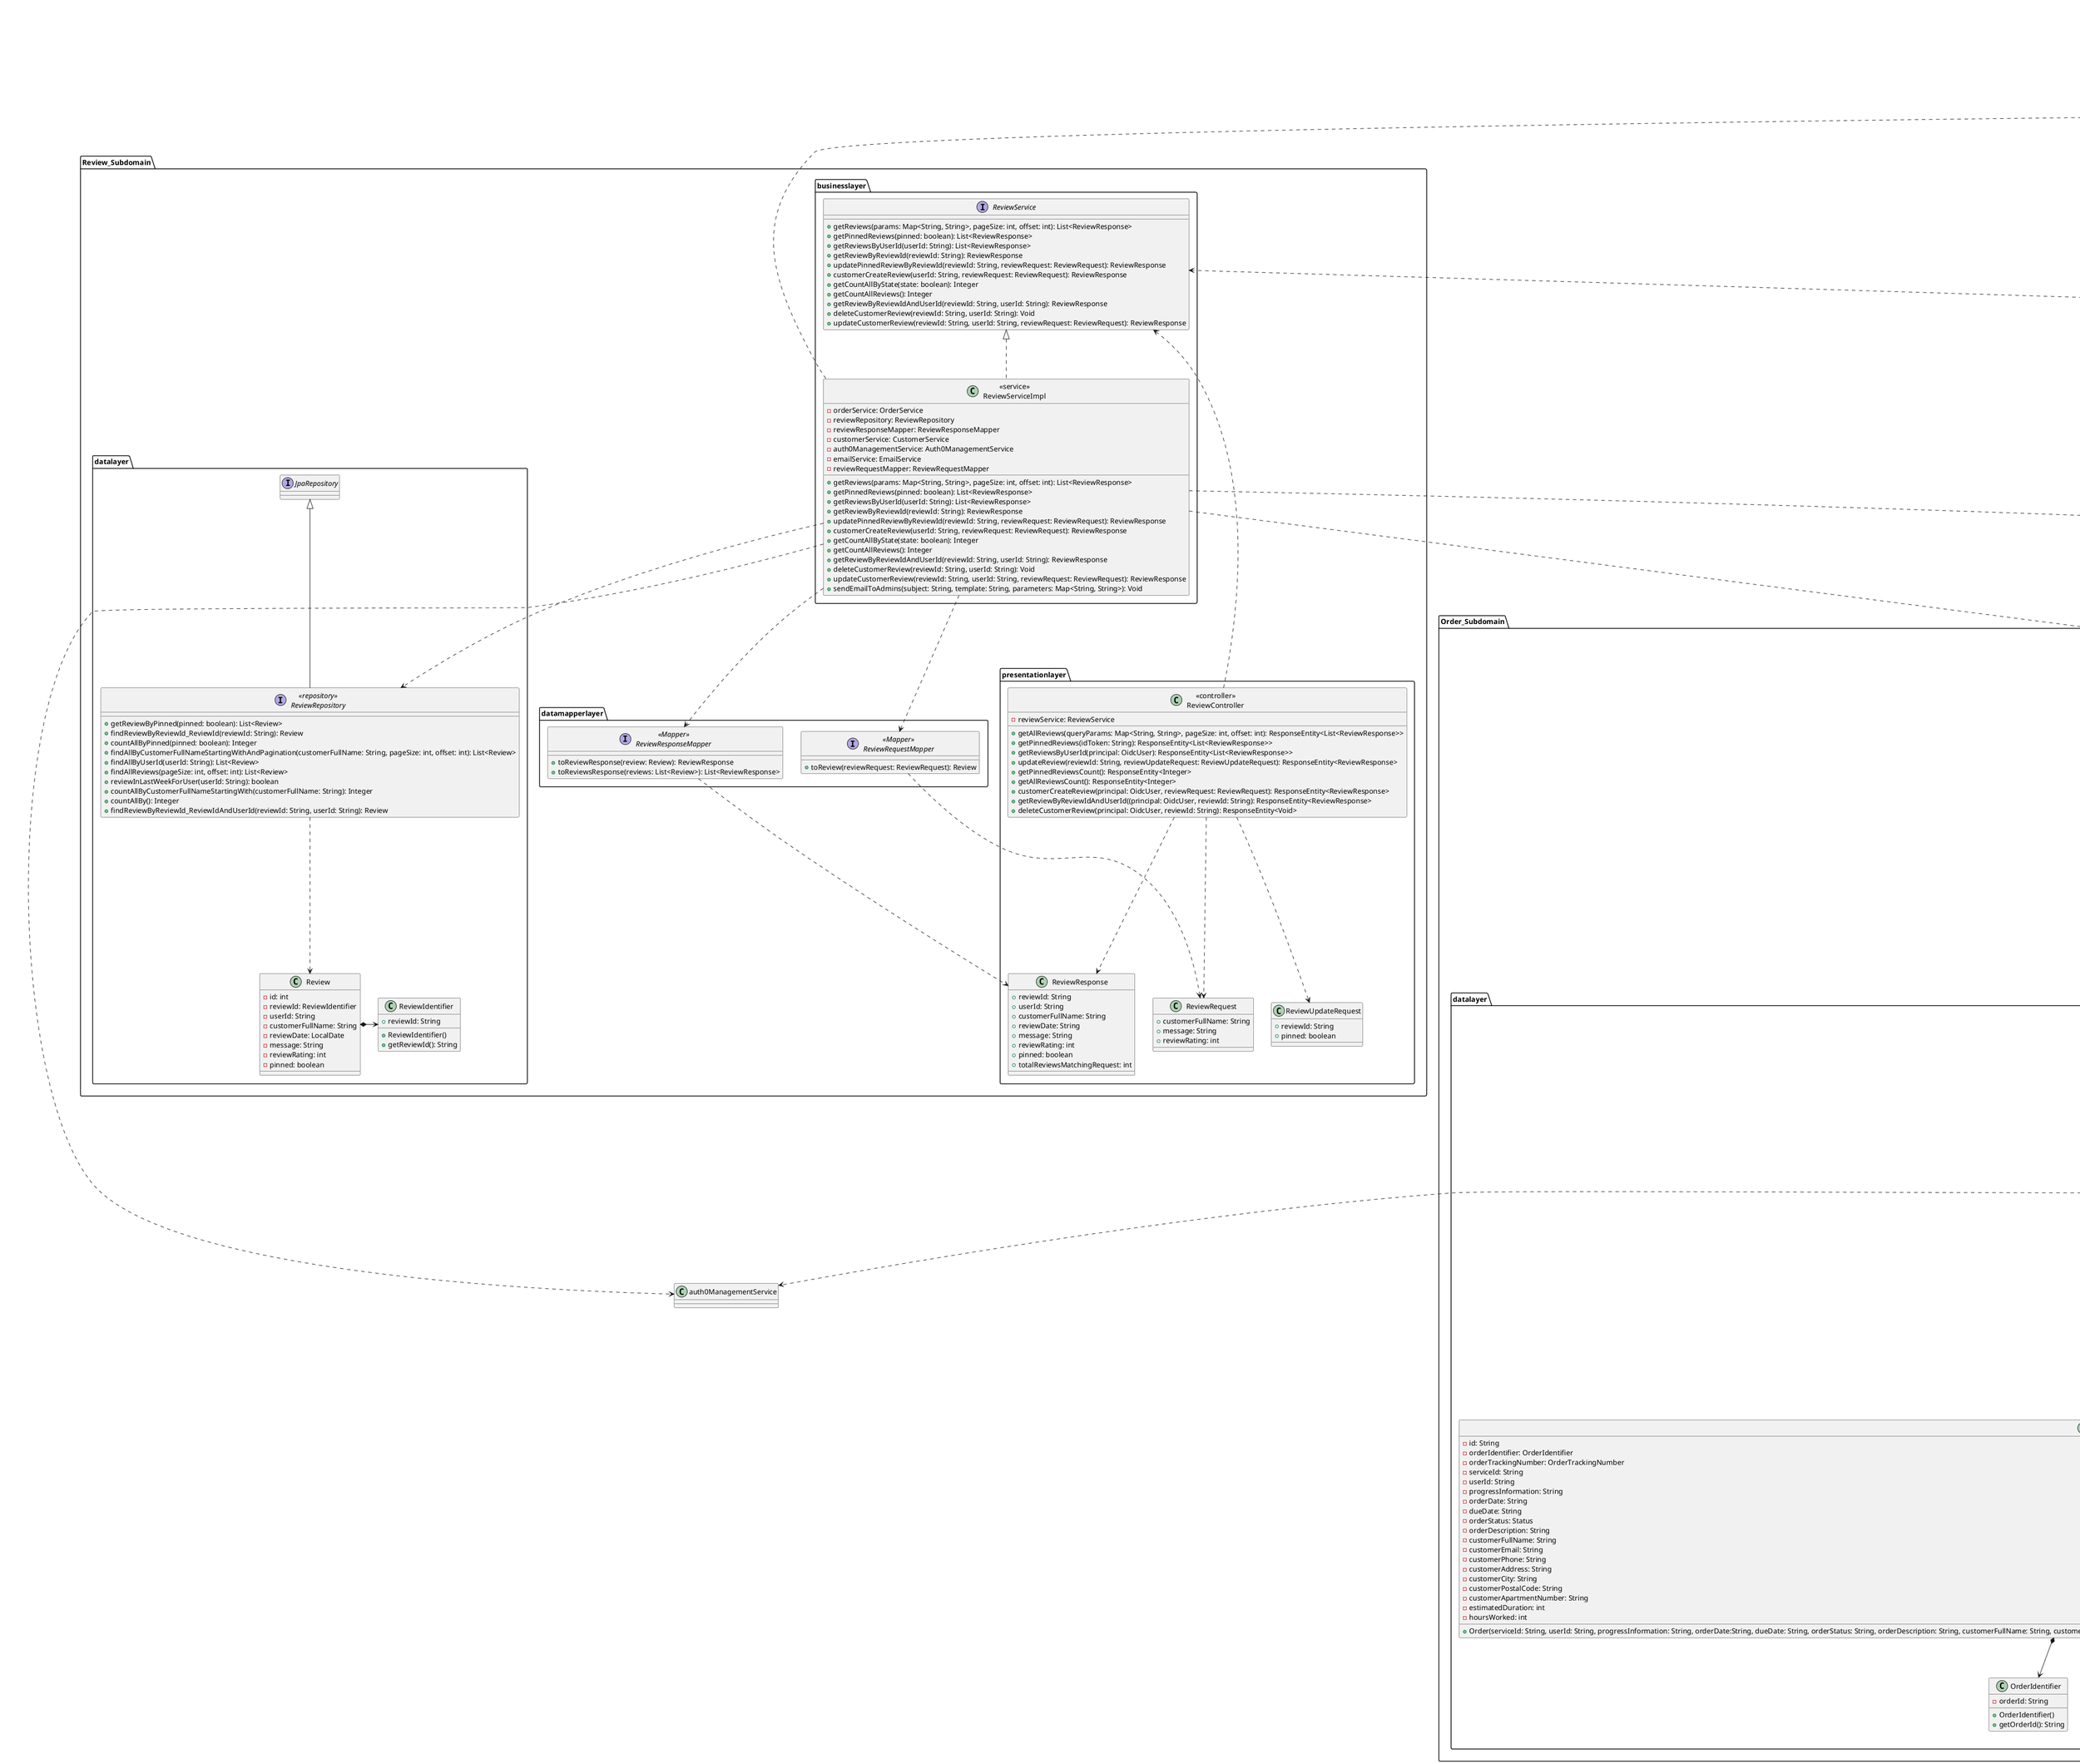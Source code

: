 @startuml

package "Review_Subdomain"{
    package "presentationlayer" {
        class "<<controller>>\nReviewController" as reviewController {
            - reviewService: ReviewService
            + getAllReviews(queryParams: Map<String, String>, pageSize: int, offset: int): ResponseEntity<List<ReviewResponse>>
            + getPinnedReviews(idToken: String): ResponseEntity<List<ReviewResponse>>
            + getReviewsByUserId(principal: OidcUser): ResponseEntity<List<ReviewResponse>>
            + updateReview(reviewId: String, reviewUpdateRequest: ReviewUpdateRequest): ResponseEntity<ReviewResponse>
            + getPinnedReviewsCount(): ResponseEntity<Integer>
            + getAllReviewsCount(): ResponseEntity<Integer>
            + customerCreateReview(principal: OidcUser, reviewRequest: ReviewRequest): ResponseEntity<ReviewResponse>
            + getReviewByReviewIdAndUserId((principal: OidcUser, reviewId: String): ResponseEntity<ReviewResponse>
            + deleteCustomerReview(principal: OidcUser, reviewId: String): ResponseEntity<Void>
        }
        class "ReviewResponse" as reviewResponse {
            + reviewId: String
            + userId: String
            + customerFullName: String
            + reviewDate: String
            + message: String
            + reviewRating: int
            + pinned: boolean
            + totalReviewsMatchingRequest: int
        }
        class "ReviewRequest" as reviewRequest {
            + customerFullName: String
            + message: String
            + reviewRating: int
        }
        class "ReviewUpdateRequest" as reviewUpdateRequest {
            + reviewId: String
            + pinned: boolean
        }
    }

    package "businesslayer" {
        interface "ReviewService" as reviewService {
            + getReviews(params: Map<String, String>, pageSize: int, offset: int): List<ReviewResponse>
            + getPinnedReviews(pinned: boolean): List<ReviewResponse>
            + getReviewsByUserId(userId: String): List<ReviewResponse>
            + getReviewByReviewId(reviewId: String): ReviewResponse
            + updatePinnedReviewByReviewId(reviewId: String, reviewRequest: ReviewRequest): ReviewResponse
            + customerCreateReview(userId: String, reviewRequest: ReviewRequest): ReviewResponse
            + getCountAllByState(state: boolean): Integer
            + getCountAllReviews(): Integer
            + getReviewByReviewIdAndUserId(reviewId: String, userId: String): ReviewResponse
            + deleteCustomerReview(reviewId: String, userId: String): Void
            + updateCustomerReview(reviewId: String, userId: String, reviewRequest: ReviewRequest): ReviewResponse
        }
        class "<<service>>\nReviewServiceImpl" as reviewServiceImpl {
            - orderService: OrderService
            - reviewRepository: ReviewRepository
            - reviewResponseMapper: ReviewResponseMapper
            - customerService: CustomerService
            - auth0ManagementService: Auth0ManagementService
            - emailService: EmailService
            - reviewRequestMapper: ReviewRequestMapper
            + getReviews(params: Map<String, String>, pageSize: int, offset: int): List<ReviewResponse>
            + getPinnedReviews(pinned: boolean): List<ReviewResponse>
            + getReviewsByUserId(userId: String): List<ReviewResponse>
            + getReviewByReviewId(reviewId: String): ReviewResponse
            + updatePinnedReviewByReviewId(reviewId: String, reviewRequest: ReviewRequest): ReviewResponse
            + customerCreateReview(userId: String, reviewRequest: ReviewRequest): ReviewResponse
            + getCountAllByState(state: boolean): Integer
            + getCountAllReviews(): Integer
            + getReviewByReviewIdAndUserId(reviewId: String, userId: String): ReviewResponse
            + deleteCustomerReview(reviewId: String, userId: String): Void
            + updateCustomerReview(reviewId: String, userId: String, reviewRequest: ReviewRequest): ReviewResponse
            + sendEmailToAdmins(subject: String, template: String, parameters: Map<String, String>): Void
        }
        class reviewServiceImpl implements reviewService
    }

    package "datalayer" {
        interface "<<repository>>\nReviewRepository" as reviewRepository {
            + getReviewByPinned(pinned: boolean): List<Review>
            + findReviewByReviewId_ReviewId(reviewId: String): Review
            + countAllByPinned(pinned: boolean): Integer
            + findAllByCustomerFullNameStartingWithAndPagination(customerFullName: String, pageSize: int, offset: int): List<Review>
            + findAllByUserId(userId: String): List<Review>
            + findAllReviews(pageSize: int, offset: int): List<Review>
            + reviewInLastWeekForUser(userId: String): boolean
            + countAllByCustomerFullNameStartingWith(customerFullName: String): Integer
            + countAllBy(): Integer
            + findReviewByReviewId_ReviewIdAndUserId(reviewId: String, userId: String): Review
        }
        class "ReviewIdentifier" as reviewIdentifier {
            + reviewId: String
            + ReviewIdentifier()
            + getReviewId(): String
        }
        class "Review" as review {
            - id: int
            - reviewId: ReviewIdentifier
            - userId: String
            - customerFullName: String
            - reviewDate: LocalDate
            - message: String
            - reviewRating: int
            - pinned: boolean
        }
        interface reviewRepository extends JpaRepository
    }

    package "datamapperlayer" {
        interface "<<Mapper>>\nReviewRequestMapper" as reviewRequestMapper {
            + toReview(reviewRequest: ReviewRequest): Review
        }
        interface "<<Mapper>>\nReviewResponseMapper" as reviewResponseMapper {
            + toReviewResponse(review: Review): ReviewResponse
            + toReviewsResponse(reviews: List<Review>): List<ReviewResponse>
        }
    }
}

reviewController ..> reviewService

reviewController ..> reviewResponse
reviewController ..> reviewRequest
reviewController ..> reviewUpdateRequest

reviewServiceImpl ..> reviewRepository

reviewServiceImpl ..> reviewResponseMapper

reviewServiceImpl ..> reviewRequestMapper

reviewRepository ..> review

reviewRequestMapper ..> reviewRequest

reviewResponseMapper ..> reviewResponse

review *-> reviewIdentifier

reviewServiceImpl ..> emailService
reviewServiceImpl ..> auth0ManagementService

package "Order_Subdomain"{
    package "presentationlayer" {
        class "<<controller>>\nOrderController" as orderController {
            - orderService: OrderService
            + GetAllOrders(querryParams: Map<String, String>, pageSize: int, offset: int): ResponseEntity<List<OrderResponse>>
            + GetAllOrdersByStatus(querryParams: Map<String, String>, pageSize: int, offset: int): ResponseEntity<List<OrderResponse>>
            + GetAllOverdueOrders(pageSize: int, offset: int): ResponseEntity<List<OrderResponse>>
            + createOrderExternal(orderRequestExternal: OrderRequestExternal): ResponseEntity<OrderResponse>
            + GetOrderByOrderId(orderId: String): ResponseEntity<OrderResponse>
            + GetCustomerOrders(principal: OidcUser): ResponseEntity<List<OrderResponse>>
            + UpdateOrderStatusToAccepted(acceptOrderRequest:AcceptOrderRequest, orderId: String): ResponseEntity<OrderResponse>
            + CountByOrderStatus(status: String): ResponseEntity<Integer>
            + CountAllOrders(): ResponseEntity<Integer>
            + UpdateOrderStatusToDeclined(orderId: String, declineOrderRequest: DeclineOrderRequest): ResponseEntity<OrderResponse>
            + UpdateOrderStatusToCancelled(orderId: String, declineOrderRequest: DeclineOrderRequest): ResponseEntity<OrderResponse>
            + countAllOverdueOrders(): ResponseEntity<Integer>
        }
        class "OrderResponse" as orderResponse{
            + orderId: String
            + orderTrackingNumber: String
            + serviceId: String
            + service: ServiceResponse
            + userId: String
            + progressInformation: String
            + orderDate: String
            + dueDate: String
            + orderStatus: Status
            + orderDescription: String
            + customerFullName: String
            + customerEmail: String
            + customerPhone: String
            + customerAddress: String
            + customerCity: String
            + customerPostalCode: String
            + customerApartmentNumber: String
            + totalOrdersMatchingRequest: int
            + estimatedDuration: int
            + hoursWorked: int

        }

        class "OrderRequestExternal" as orderRequestExternal{
            + serviceId: String
            + userId: String
            + progressInformation: String
            + dueDate: String
            + orderDescription: String
            + customerFullName: String
            + customerEmail: String
            + customerPhone: String
            + customerAddress: String
            + customerCity: String
            + customerPostalCode: String
            + customerApartmentNumber: String
            + estimatedDuration: int
            + hoursWorked: int
        }

        class "AcceptOrderRequest" as acceptOrderRequest{
            + recipient: String
            + AcceptOrderRequest(recipient: String)
            + AcceptOrderRequest()

        }
        class "DeclineOrderRequest" as declineOrderRequest{
            + recipient: String
            + reasonForDecline: String
            + DeclineOrderRequest(recipient: String, reasonForDecline: String)
            + DeclineOrderRequest()
        }



    }

    package "businesslayer" {
        interface "OrderService" as orderService{
            + getAllOrders(querryParams: Map<String, String>, pageSize: int, offset: int): List<OrderResponse>
            + getAllOrdersByStatus(querryParams: Map<String, String>, pageSize: int, offset: int): List<OrderResponse>
            + getAllOverdueOrders(pageSize: int, offset: int): List<OrderResponse>
            + createOrderExternal(orderRequestExternal: OrderRequestExternal): OrderResponse
            + getOrderByOrderId(orderId: String): OrderResponse
            + getCustomerOrders(userId: String, pageSize: int, offset: int): List<OrderResponse>
            + getOrderByIdAndUserId(orderId: String, userId: String): Order
            + updateOrderStatusToAccepted(orderId: String, acceptOrderRequest:AcceptOrderRequest): OrderResponse
            + countByOrderStatus(status: String): Integer
            + getCustomerCurrentOrders(userId: String, status: String): List<OrderResponse>
            + countAllOrders(): int
            + updateOrderStatusToDeclined(orderId: String, declineOrderRequest: DeclineOrderRequest): OrderResponse
            + findAnyUserOrders(userId: String): List<Order>
            + updateOrderStatusToCancelled(orderId: String, declineOrderRequest: DeclineOrderRequest): OrderResponse
            + cancelByCustomerOrderByOrderId(orderId: String): OrderResponse
            + updateOrderByOrderId(orderId: String, userId: String, customerUpdateOrderRequest: OrderCustomerRequest): OrderResponse
            + countAllOverdueOrders(): Integer
        }


        class "<<service>>\nOrderServiceImpl" as orderServiceImpl{
            - orderRepository: OrderRepository
            - orderResponseMapper: OrderResponseMapper
            - orderRequestMapper: OrderRequestMapper
            - serviceService: ServiceService
            - auth0ManagementService: Auth0ManagementService
            - emailService: EmailService
            ---
            + getAllOrders(querryParams: Map<String, String>, pageSize: int, offset: int): List<OrderResponse>
            + getAllOrdersByStatus(querryParams: Map<String, String>, pageSize: int, offset: int): List<OrderResponse>
            + getAllOverdueOrders(pageSize: int, offset: int): List<OrderResponse>
            + createOrderExternal(orderRequestExternal: OrderRequestExternal): OrderResponse
            + getOrderByOrderId(orderId: String): OrderResponse
            + getCustomerOrders(userId: String, pageSize: int, offset: int): List<OrderResponse>
            + getOrderByIdAndUserId(orderId: String, userId: String): Order
            + updateOrderStatusToAccepted(orderId: String, acceptOrderRequest:AcceptOrderRequest): OrderResponse
            + countByOrderStatus(status: String): Integer
            + getCustomerCurrentOrders(userId: String, status: String): List<OrderResponse>
            + countAllOrders(): int
            + updateOrderStatusToDeclined(orderId: String, declineOrderRequest: DeclineOrderRequest): OrderResponse
            + updateOrderStatusToCancelled(orderId: String, declineOrderRequest: DeclineOrderRequest): OrderResponse
            + findAnyUserOrders(userId: String): List<Order>
            + cancelByCustomerOrderByOrderId(orderId: String): OrderResponse
            + updateOrderByOrderId(orderId: String, userId: String, customerUpdateOrderRequest: OrderCustomerRequest): OrderResponse
            + getAllOrdersWithPagination(pageSize: int, offset: int): List<OrderResponse>
            + getAllOrdersWithDefaultSettings(): List<OrderResponse>
            + getOrderByCustomerAndStatus(userId: String, status: String, pageSize: int, offset: int): List<OrderResponse>
            + countAllOverdueOrders(): Integer

        }

        class orderServiceImpl implements orderService

    }

    package "datalayer" {

        interface "<<repository>>\nOrderRepository" as orderRepository{
            + findAllByOrderStatusEquals(status: String): List<Order>
            + findAllByOrderStatusWithPagination(status: String, pageSize: int, offset: int): List<Order>
            + findAllOrders(pageSize: int, offset: int): List<Order>
            + findAllOverdueOrdersWithPagination(pageSize: int, offset: int): List<Order>
            + findAllOverdueOrders(): List<Order>
            + findByOrderId_OrderId(orderId: String): Order
            + findAllByUserIdWithPagination(userId: String, pageSize: int, offset: int): List<Order>
            + countByUserId(userId: String): Integer
            + countByOrderStatus(status: String): Integer
            + countOverdueOrders(): Integer
            + findByOrderId_OrderIdAndUserId_UserId(orderId: String, userId: String): Order
            + findAllByUserIdAndOrderStatusWithPagination(userId: String, pageSize: int, offset: int, status: String): List<Order>
            + countByUserIdAndOrderStatus(userId: String, status: String): Integer
            + findAllByUserIdAndOrderStatus(userId: String, status: String): List<Order>
            + countAllBy(): Integer
            + existsByUserId(userId: String): Boolean
        }
        class OrderIdentifier {
            - orderId: String
            + OrderIdentifier()
            + getOrderId(): String
        }

        class OrderTrackingNumber {
            - orderTrackingNumber: String
            + OrderTrackingNumber()
            + generateRandomString(length: int): String
        }

        enum Status {
            PENDING,
             IN_PROGRESS,
             COMPLETED,
             CANCELLED,
             DEClINED
        }

        class "Order" as order{
            - id: String
            - orderIdentifier: OrderIdentifier
            - orderTrackingNumber: OrderTrackingNumber
            - serviceId: String
            - userId: String
            - progressInformation: String
            - orderDate: String
            - dueDate: String
            - orderStatus: Status
            - orderDescription: String
            - customerFullName: String
            - customerEmail: String
            - customerPhone: String
            - customerAddress: String
            - customerCity: String
            - customerPostalCode: String
            - customerApartmentNumber: String
            - estimatedDuration: int
            - hoursWorked: int

            + Order(serviceId: String, userId: String, progressInformation: String, orderDate:String, dueDate: String, orderStatus: String, orderDescription: String, customerFullName: String, customerEmail: String, customerPhone: String, customerAddress: String, customerCity: String, customerPostalCode: String, customerApartmentNumber: String, estimatedDuration: int, hoursWorked: int)
        }

        interface orderRepository extends JpaRepository
    }

    package "datamapperlayer" {

        interface "<<Mapper>>\nOrderRequestMapper" as orderRequestMapper{
            + requestModelToOrder(requestModel: OrderRequestExternal): Order
        }

        interface "<<Mapper>>\nOrderResponseMapper" as orderResponseMapper{
            + toOrderResponse(order: Order): OrderResponse
            + toOrdersResponse(orders: List<Order>): List<OrderResponse>
        }
    }
}

orderResponse ..> Status

orderController ..> orderService

orderController ..> orderResponse

orderController ..> orderRequestExternal

orderController ..> acceptOrderRequest

orderController ..> declineOrderRequest

orderServiceImpl ..> orderRepository

orderServiceImpl ..> orderResponseMapper

orderServiceImpl ..> orderRequestMapper

orderServiceImpl ..> auth0ManagementService

orderServiceImpl ..> emailService

orderRepository ..> order

orderRequestMapper ..> orderRequestExternal

orderResponseMapper ..> orderResponse

order *--> OrderIdentifier

order *--> OrderTrackingNumber

order ..> Status

reviewServiceImpl ..> orderService

package "Customer_Subdomain" {
    package "presentationlayer" {
        class "<<Controller>>\nCustomerController" as customerController {
            - customerService: CustomerService
            - orderService: OrderService
            - reviewService: ReviewService
            + deleteCustomer(principal: OidcUser): ResponseEntity<Void>
            + getCustomerByUserId(principal: OidcUser, requestParams: Map<String, String>): ResponseEntity<CustomerResponse>
            + createCustomer(principal: OidcUser, customerRequest: CustomerRequest): ResponseEntity<CustomerResponse>
            + updateCustomer(principal: OidcUser, customerRequest: CustomerRequest): ResponseEntity<CustomerResponse>
            + getCustomerWithOrders(principal: OidcUser, pageSize: int, offset: int): ResponseEntity<List<OrderResponse>>
            + getOrderByOrderId(principal: OidcUser, orderId: String): ResponseEntity<OrderResponse>
            + deleteOrderByOrderId(orderId: String, cancelOrderRequest: CustomerCancelOrderRequest, principal: OidcUser): ResponseEntity<Void>
            + updateOrderByOrderId(orderId: String, customerUpdateOrderRequest: OrderCustomerRequest, principal: OidcUser): ResponseEntity<OrderResponse>
            + updateCustomerReview(principal: OidcUser, reviewId: String, reviewRequest: ReviewRequest): ResponseEntity<ReviewResponse>
            + verifyCustomer(principal: OidcUser): ResponseEntity<Void>
        }
        class "CustomerResponse" as customerResponse {
            + userId: String
            + email: String
            + name: String
            + phone: String
            + address: String
            + postalCode: String
            + city: String
            + apartmentNumber: String
            + verified: boolean
        }
        class "CustomerRequest" as customerRequest {
            + email: String
            + name: String
            + phone: String
            + address: String
            + postalCode: String
            + city: String
            + apartmentNumber: String
        }
        class "CustomerCancelOrderRequest" as customerCancelOrderRequest {
            + reasonForCancel: String
            CustomerCancelOrderRequest(reason: String)
        }
    }

    package "businesslayer" {
        interface "CustomerService" as customerService {
            + getCustomerByUserId(userId: String): CustomerResponse
            + createCustomer(customerRequest: CustomerRequest, userId: String): CustomerResponse
            + updateCustomer(customerRequest: CustomerRequest, userId: String): CustomerResponse
            + deleteCustomer(userId: String): Void
            + checkIfCustomerExists(userId: String): Boolean
            + getCustomerByQueryParams(queryParams: Map<String, String>): List<CustomerResponse>
            + verifyEmail(token: String, email:String): Void
            + verifyCustomer(userId: String): Void
        }
        class "<<service>>\nCustomerServiceImpl" as customerServiceImpl {
            - customerRepository: CustomerRepository
            - customerResponseMapper: CustomerResponseMapper
            - customerRequestMapper: CustomerRequestMapper
            - emailService: EmailService
            - verificationTokenRepository: VerificationTokenRepository
            + getCustomerByUserId(userId: String): CustomerResponse
            + createCustomer(customerRequest: CustomerRequest, userId: String): CustomerResponse
            + updateCustomer(customerRequest: CustomerRequest, userId: String): CustomerResponse
            + deleteCustomer(userId: String): Void
            + checkIfCustomerExists(userId: String): Boolean
            + getCustomerByQueryParams(queryParams: Map<String, String>): List<CustomerResponse>
            + verifyEmail(token: String, email:String): Void
            + verifyCustomer(userId: String): Void
            + sendVerificationEmail(userId: String, email: String): Void
        }
        class customerServiceImpl implements customerService
    }

    package "datalayer" {
        interface "<<repository>>\nCustomerRepository" as customerRepository {
            + getCustomerByUserId(userId: String): Customer
            + deleteCustomerByUserId(userId: String): Void
            + existsByUserId(userId: String): Boolean
            + findAllByNameStartingWithAndVerified(name: String, isVerified: Boolean): List<Customer>
            + findAllByEmailStartingWithAndVerified(email: String, isVerified: Boolean): List<Customer>
            + getCustomerByEmailAndUserId(email: String, userId: String): Customer
        }
        class Customer {
            - id: int
            - userId: String
            - name: String
            - email: String
            - phone: String
            - address: String
            - postalCode: String
            - city: String
            - apartmentNumber: String
            - verified: boolean
        }
        interface customerRepository extends JpaRepository
    }

    package "datamapperlayer" {
        interface "<<Mapper>>\nCustomerRequestMapper" as customerRequestMapper {
                + toCustomer(customerRequest: CustomerRequest): Customer
        }
        interface "<<Mapper>>\nCustomerResponseMapper" as customerResponseMapper {
            + toCustomerResponse(customer: Customer): CustomerResponse
            + toCustomersResponse(allByNameAndEmail: List<Customer>): List<CustomerResponse>
        }
    }

    customerController ..> customerService
    customerController ..> orderService
    customerController ..> reviewService

    customerController ..> customerResponse
    customerController ..> customerRequest
    customerController ..> customerCancelOrderRequest

    customerServiceImpl ..> customerRepository

    customerServiceImpl ..> customerResponseMapper

    customerServiceImpl ..> customerRequestMapper

    customerServiceImpl ..> emailService

    customerServiceImpl ..> verificationTokenRepository

    customerRepository ..> Customer

    customerRequestMapper ..> customerRequest

    customerResponseMapper ..> customerResponse
}

reviewServiceImpl ..> customerService
@enduml